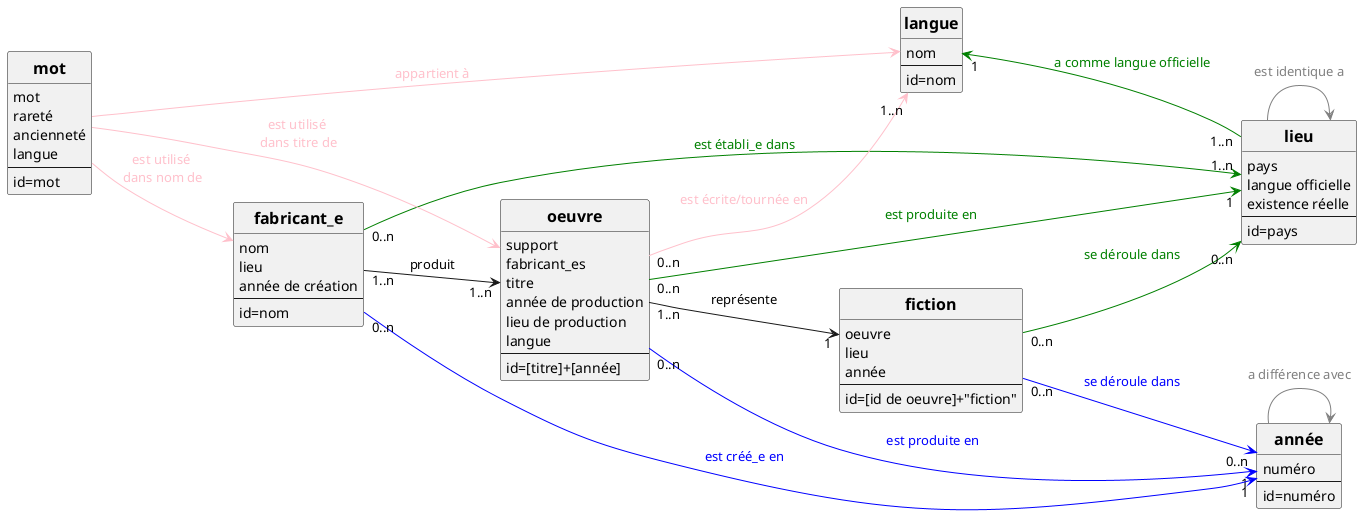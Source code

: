 @startuml
left to right direction
/' skinparam monochrome true '/
/' skinparam linetype ortho '/
skinparam shadowing false
skinparam sequenceMessageAlign center
skinparam ClassFontSize 16
skinparam ClassFontStyle bold
hide class circle
hide empty fields
/' classes '/
class oeuvre {
	support
	fabricant_es
	titre
	année de production
	lieu de production
	langue
	--
	id=[titre]+[année]
}
class fiction {
	oeuvre
	lieu
	année
	--
	id=[id de oeuvre]+"fiction"
}
class mot {
	mot
	rareté
	ancienneté
	langue
	--
	id=mot
}
class lieu {
	pays
	langue officielle
	existence réelle
	--
	id=pays
}
class fabricant_e {
	nom
	lieu
	année de création
	--
	id=nom
}
class année {
	numéro
	--
	id=numéro
}
class langue {
	nom
	--
	id=nom
}
/' relations '/ 
fabricant_e  "1..n" --> "1..n" oeuvre: produit
oeuvre "0..n" -[#blue]-> "1" année: <font color="blue"> est produite en
oeuvre "1..n" -->  "1" fiction: représente
fabricant_e  "0..n" -[#blue]-> "1" année: <font color="blue">est créé_e en
fiction "0..n" -[#blue]-> "0..n" année: <font color="blue">se déroule dans
fiction "0..n" -[#green]-> "0..n" lieu: <font color="green">se déroule dans

fabricant_e "0..n" -[#green]-> "1..n" lieu: <font color="green">est établi_e dans

oeuvre "0..n" -[#green]-> "1" lieu: <font color="green">est produite en
oeuvre "0..n" -[#pink]-> "1..n" langue: <font color="pink">est écrite/tournée en
langue "1" <-[#green]-  "1..n" lieu: <font color="green">a comme langue officielle

mot  -[#pink]-> oeuvre: <font color="pink">est utilisé \n<font color="pink">dans titre de
mot  -[#pink]-> fabricant_e: <font color="pink">est utilisé \n<font color="pink">dans nom de
mot  -[#pink]-> langue: <font color="pink">appartient à

année -[#grey]-> année: <font color="grey">a différence avec
lieu -[#grey]-> lieu: <font color="grey">est identique a
@enduml
